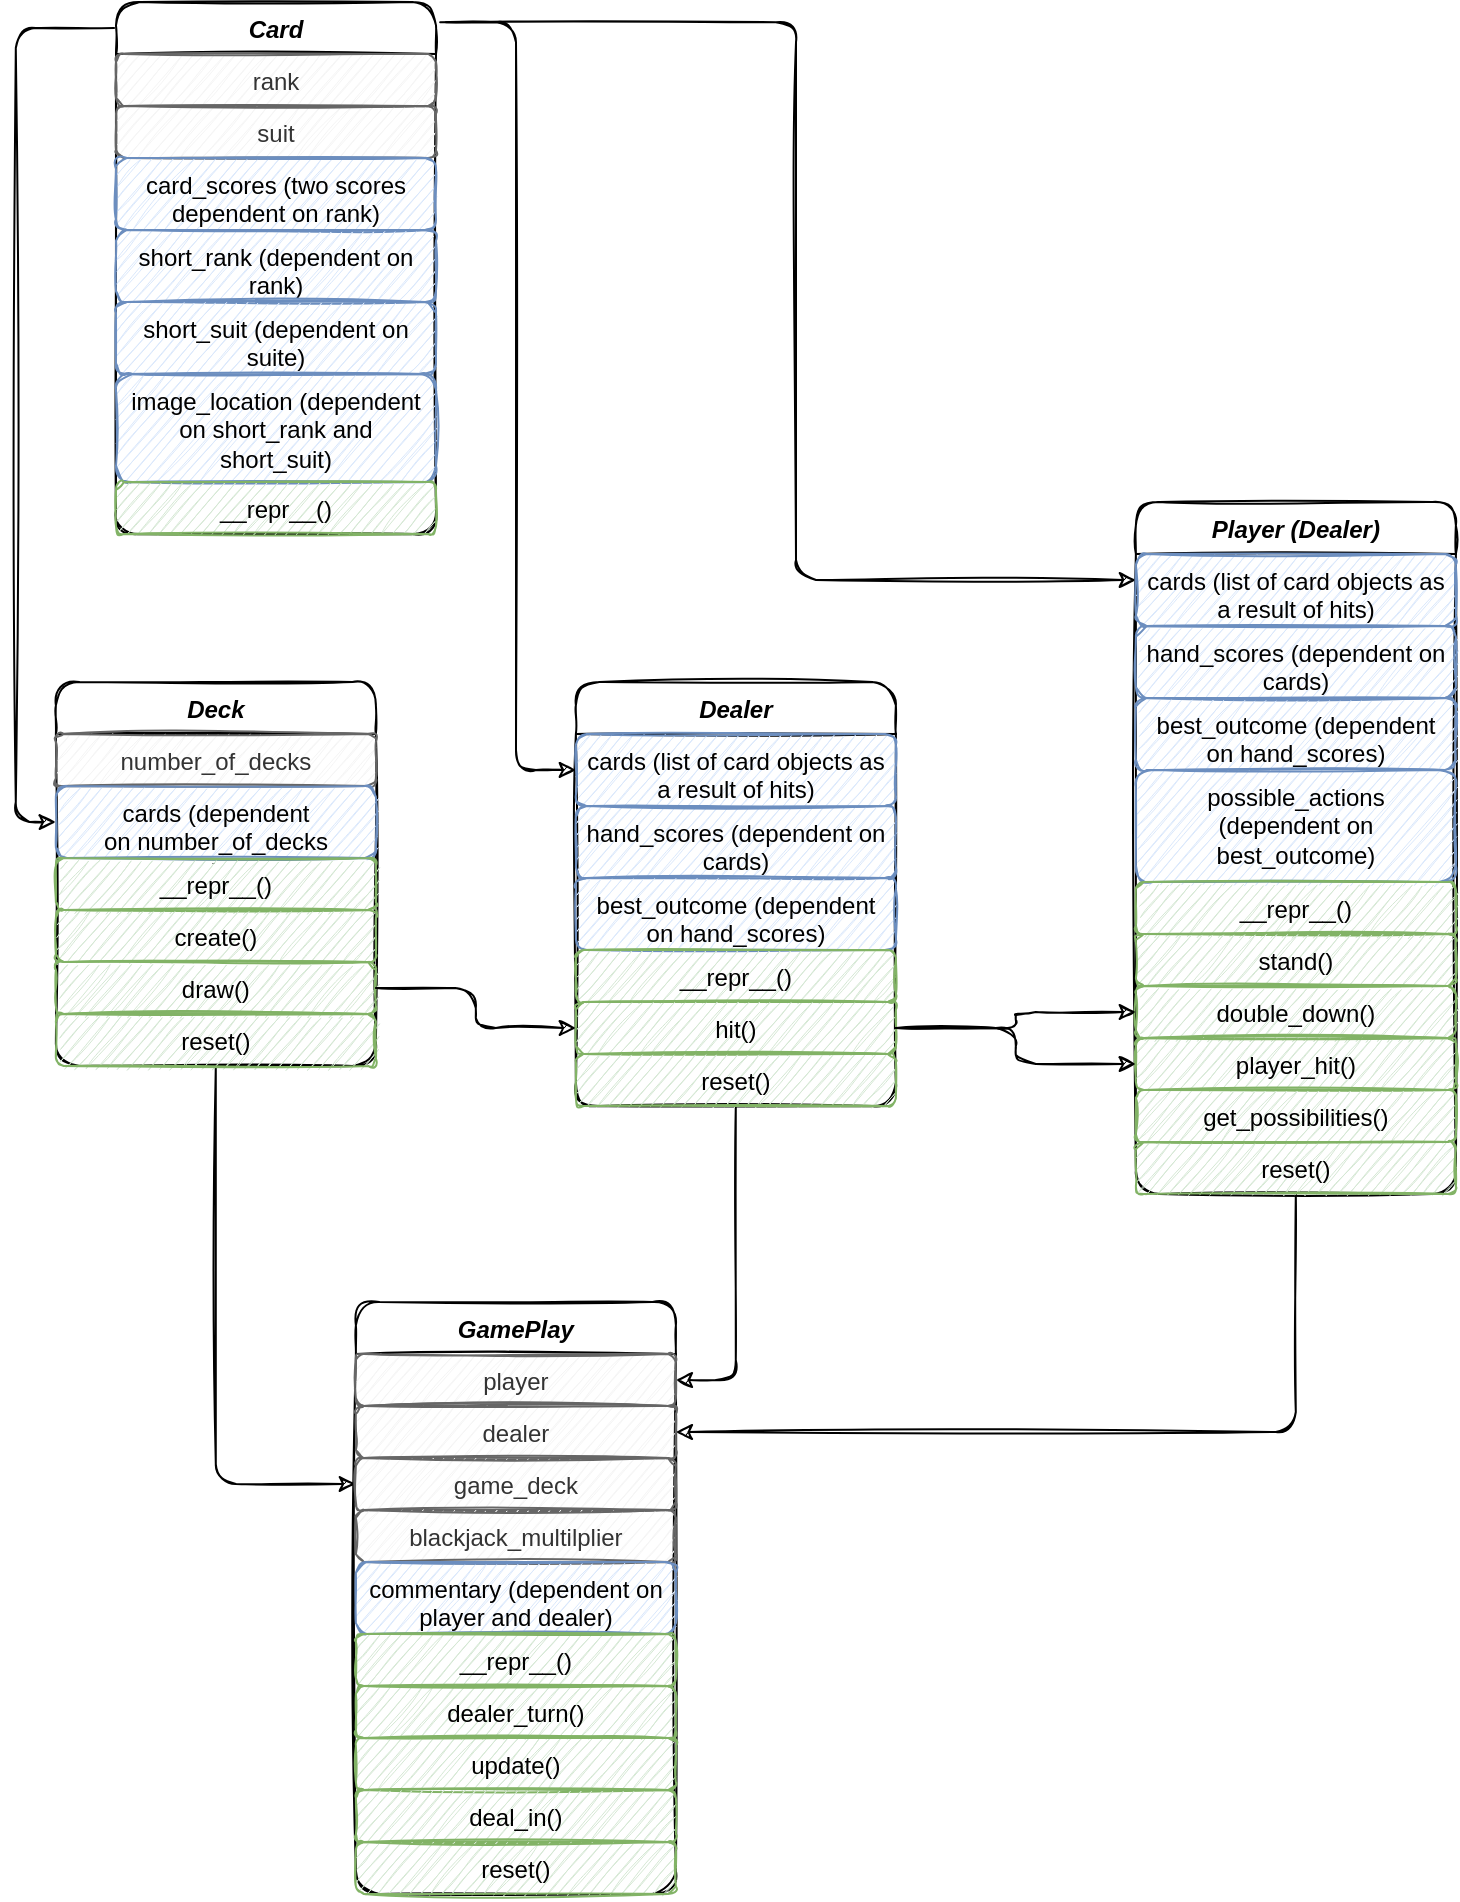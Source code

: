 <mxfile version="13.10.0" type="embed" pages="5">
    <diagram id="C5RBs43oDa-KdzZeNtuy" name="classes overview">
        <mxGraphModel dx="883" dy="1042" grid="1" gridSize="10" guides="1" tooltips="1" connect="1" arrows="1" fold="1" page="1" pageScale="1" pageWidth="827" pageHeight="1169" math="0" shadow="0">
            <root>
                <mxCell id="WIyWlLk6GJQsqaUBKTNV-0"/>
                <mxCell id="WIyWlLk6GJQsqaUBKTNV-1" parent="WIyWlLk6GJQsqaUBKTNV-0"/>
                <mxCell id="TCFUfM1pRMjhtpkt4ngc-65" style="edgeStyle=orthogonalEdgeStyle;orthogonalLoop=1;jettySize=auto;html=1;sketch=1;" parent="WIyWlLk6GJQsqaUBKTNV-1" source="zkfFHV4jXpPFQw0GAbJ--0" target="TCFUfM1pRMjhtpkt4ngc-58" edge="1">
                    <mxGeometry relative="1" as="geometry"/>
                </mxCell>
                <mxCell id="zkfFHV4jXpPFQw0GAbJ--0" value="Deck" style="swimlane;fontStyle=3;align=center;verticalAlign=top;childLayout=stackLayout;horizontal=1;startSize=26;horizontalStack=0;resizeParent=1;resizeLast=0;collapsible=1;marginBottom=0;shadow=0;strokeWidth=1;sketch=1;rounded=1;" parent="WIyWlLk6GJQsqaUBKTNV-1" vertex="1">
                    <mxGeometry x="79.94" y="470" width="160" height="192" as="geometry">
                        <mxRectangle x="230" y="140" width="160" height="26" as="alternateBounds"/>
                    </mxGeometry>
                </mxCell>
                <mxCell id="zkfFHV4jXpPFQw0GAbJ--2" value="number_of_decks" style="text;align=center;verticalAlign=top;spacingLeft=4;spacingRight=4;overflow=hidden;rotatable=0;points=[[0,0.5],[1,0.5]];portConstraint=eastwest;shadow=0;html=0;fillColor=#f5f5f5;strokeColor=#666666;fontColor=#333333;sketch=1;rounded=1;" parent="zkfFHV4jXpPFQw0GAbJ--0" vertex="1">
                    <mxGeometry y="26" width="160" height="26" as="geometry"/>
                </mxCell>
                <mxCell id="TCFUfM1pRMjhtpkt4ngc-3" value="cards (dependent on number_of_decks&#10;)" style="text;align=center;verticalAlign=top;spacingLeft=4;spacingRight=4;overflow=hidden;rotatable=0;points=[[0,0.5],[1,0.5]];portConstraint=eastwest;shadow=0;html=0;fillColor=#dae8fc;strokeColor=#6c8ebf;whiteSpace=wrap;sketch=1;rounded=1;" parent="zkfFHV4jXpPFQw0GAbJ--0" vertex="1">
                    <mxGeometry y="52" width="160" height="36" as="geometry"/>
                </mxCell>
                <mxCell id="TCFUfM1pRMjhtpkt4ngc-5" value="__repr__()" style="text;align=center;verticalAlign=top;spacingLeft=4;spacingRight=4;overflow=hidden;rotatable=0;points=[[0,0.5],[1,0.5]];portConstraint=eastwest;shadow=0;html=0;fillColor=#d5e8d4;strokeColor=#82b366;sketch=1;rounded=1;" parent="zkfFHV4jXpPFQw0GAbJ--0" vertex="1">
                    <mxGeometry y="88" width="160" height="26" as="geometry"/>
                </mxCell>
                <mxCell id="TCFUfM1pRMjhtpkt4ngc-12" value="create()" style="text;align=center;verticalAlign=top;spacingLeft=4;spacingRight=4;overflow=hidden;rotatable=0;points=[[0,0.5],[1,0.5]];portConstraint=eastwest;shadow=0;html=0;fillColor=#d5e8d4;strokeColor=#82b366;sketch=1;rounded=1;" parent="zkfFHV4jXpPFQw0GAbJ--0" vertex="1">
                    <mxGeometry y="114" width="160" height="26" as="geometry"/>
                </mxCell>
                <mxCell id="TCFUfM1pRMjhtpkt4ngc-13" value="draw()" style="text;align=center;verticalAlign=top;spacingLeft=4;spacingRight=4;overflow=hidden;rotatable=0;points=[[0,0.5],[1,0.5]];portConstraint=eastwest;shadow=0;html=0;fillColor=#d5e8d4;strokeColor=#82b366;sketch=1;rounded=1;" parent="zkfFHV4jXpPFQw0GAbJ--0" vertex="1">
                    <mxGeometry y="140" width="160" height="26" as="geometry"/>
                </mxCell>
                <mxCell id="TCFUfM1pRMjhtpkt4ngc-14" value="reset()" style="text;align=center;verticalAlign=top;spacingLeft=4;spacingRight=4;overflow=hidden;rotatable=0;points=[[0,0.5],[1,0.5]];portConstraint=eastwest;shadow=0;html=0;fillColor=#d5e8d4;strokeColor=#82b366;sketch=1;rounded=1;" parent="zkfFHV4jXpPFQw0GAbJ--0" vertex="1">
                    <mxGeometry y="166" width="160" height="26" as="geometry"/>
                </mxCell>
                <mxCell id="TCFUfM1pRMjhtpkt4ngc-16" style="edgeStyle=orthogonalEdgeStyle;orthogonalLoop=1;jettySize=auto;html=1;entryX=0;entryY=0.5;entryDx=0;entryDy=0;exitX=-0.006;exitY=0.049;exitDx=0;exitDy=0;exitPerimeter=0;sketch=1;" parent="WIyWlLk6GJQsqaUBKTNV-1" source="TCFUfM1pRMjhtpkt4ngc-6" target="TCFUfM1pRMjhtpkt4ngc-3" edge="1">
                    <mxGeometry relative="1" as="geometry"/>
                </mxCell>
                <mxCell id="TCFUfM1pRMjhtpkt4ngc-75" style="edgeStyle=orthogonalEdgeStyle;orthogonalLoop=1;jettySize=auto;html=1;entryX=0;entryY=0.5;entryDx=0;entryDy=0;exitX=1.031;exitY=0.038;exitDx=0;exitDy=0;exitPerimeter=0;sketch=1;" parent="WIyWlLk6GJQsqaUBKTNV-1" source="TCFUfM1pRMjhtpkt4ngc-6" target="TCFUfM1pRMjhtpkt4ngc-29" edge="1">
                    <mxGeometry relative="1" as="geometry">
                        <Array as="points">
                            <mxPoint x="310" y="140"/>
                            <mxPoint x="310" y="514"/>
                        </Array>
                    </mxGeometry>
                </mxCell>
                <mxCell id="TCFUfM1pRMjhtpkt4ngc-76" style="edgeStyle=orthogonalEdgeStyle;orthogonalLoop=1;jettySize=auto;html=1;entryX=0;entryY=0.5;entryDx=0;entryDy=0;exitX=1.013;exitY=0.038;exitDx=0;exitDy=0;exitPerimeter=0;sketch=1;" parent="WIyWlLk6GJQsqaUBKTNV-1" source="TCFUfM1pRMjhtpkt4ngc-6" edge="1">
                    <mxGeometry relative="1" as="geometry">
                        <mxPoint x="619.94" y="419" as="targetPoint"/>
                        <Array as="points">
                            <mxPoint x="450" y="140"/>
                            <mxPoint x="450" y="419"/>
                        </Array>
                    </mxGeometry>
                </mxCell>
                <mxCell id="TCFUfM1pRMjhtpkt4ngc-6" value="Card" style="swimlane;fontStyle=3;align=center;verticalAlign=top;childLayout=stackLayout;horizontal=1;startSize=26;horizontalStack=0;resizeParent=1;resizeLast=0;collapsible=1;marginBottom=0;shadow=0;strokeWidth=1;sketch=1;rounded=1;" parent="WIyWlLk6GJQsqaUBKTNV-1" vertex="1">
                    <mxGeometry x="110" y="130" width="160" height="266" as="geometry">
                        <mxRectangle x="230" y="140" width="160" height="26" as="alternateBounds"/>
                    </mxGeometry>
                </mxCell>
                <mxCell id="TCFUfM1pRMjhtpkt4ngc-7" value="rank" style="text;align=center;verticalAlign=top;spacingLeft=4;spacingRight=4;overflow=hidden;rotatable=0;points=[[0,0.5],[1,0.5]];portConstraint=eastwest;shadow=0;html=0;fillColor=#f5f5f5;strokeColor=#666666;fontColor=#333333;sketch=1;rounded=1;" parent="TCFUfM1pRMjhtpkt4ngc-6" vertex="1">
                    <mxGeometry y="26" width="160" height="26" as="geometry"/>
                </mxCell>
                <mxCell id="TCFUfM1pRMjhtpkt4ngc-8" value="suit" style="text;align=center;verticalAlign=top;spacingLeft=4;spacingRight=4;overflow=hidden;rotatable=0;points=[[0,0.5],[1,0.5]];portConstraint=eastwest;shadow=0;html=0;fillColor=#f5f5f5;strokeColor=#666666;fontColor=#333333;sketch=1;rounded=1;" parent="TCFUfM1pRMjhtpkt4ngc-6" vertex="1">
                    <mxGeometry y="52" width="160" height="26" as="geometry"/>
                </mxCell>
                <mxCell id="TCFUfM1pRMjhtpkt4ngc-10" value="card_scores (two scores dependent on rank)" style="text;align=center;verticalAlign=top;spacingLeft=4;spacingRight=4;overflow=hidden;rotatable=0;points=[[0,0.5],[1,0.5]];portConstraint=eastwest;shadow=0;html=0;fillColor=#dae8fc;strokeColor=#6c8ebf;whiteSpace=wrap;sketch=1;rounded=1;" parent="TCFUfM1pRMjhtpkt4ngc-6" vertex="1">
                    <mxGeometry y="78" width="160" height="36" as="geometry"/>
                </mxCell>
                <mxCell id="TCFUfM1pRMjhtpkt4ngc-72" value="short_rank (dependent on rank)" style="text;align=center;verticalAlign=top;spacingLeft=4;spacingRight=4;overflow=hidden;rotatable=0;points=[[0,0.5],[1,0.5]];portConstraint=eastwest;shadow=0;html=0;fillColor=#dae8fc;strokeColor=#6c8ebf;whiteSpace=wrap;sketch=1;rounded=1;" parent="TCFUfM1pRMjhtpkt4ngc-6" vertex="1">
                    <mxGeometry y="114" width="160" height="36" as="geometry"/>
                </mxCell>
                <mxCell id="TCFUfM1pRMjhtpkt4ngc-73" value="short_suit (dependent on suite)" style="text;align=center;verticalAlign=top;spacingLeft=4;spacingRight=4;overflow=hidden;rotatable=0;points=[[0,0.5],[1,0.5]];portConstraint=eastwest;shadow=0;html=0;fillColor=#dae8fc;strokeColor=#6c8ebf;whiteSpace=wrap;sketch=1;rounded=1;" parent="TCFUfM1pRMjhtpkt4ngc-6" vertex="1">
                    <mxGeometry y="150" width="160" height="36" as="geometry"/>
                </mxCell>
                <mxCell id="TCFUfM1pRMjhtpkt4ngc-71" value="image_location (dependent on short_rank and short_suit)" style="text;align=center;verticalAlign=top;spacingLeft=4;spacingRight=4;overflow=hidden;rotatable=0;points=[[0,0.5],[1,0.5]];portConstraint=eastwest;shadow=0;html=0;fillColor=#dae8fc;strokeColor=#6c8ebf;whiteSpace=wrap;sketch=1;rounded=1;" parent="TCFUfM1pRMjhtpkt4ngc-6" vertex="1">
                    <mxGeometry y="186" width="160" height="54" as="geometry"/>
                </mxCell>
                <mxCell id="TCFUfM1pRMjhtpkt4ngc-11" value="__repr__()" style="text;align=center;verticalAlign=top;spacingLeft=4;spacingRight=4;overflow=hidden;rotatable=0;points=[[0,0.5],[1,0.5]];portConstraint=eastwest;shadow=0;html=0;fillColor=#d5e8d4;strokeColor=#82b366;sketch=1;rounded=1;" parent="TCFUfM1pRMjhtpkt4ngc-6" vertex="1">
                    <mxGeometry y="240" width="160" height="26" as="geometry"/>
                </mxCell>
                <mxCell id="TCFUfM1pRMjhtpkt4ngc-63" style="edgeStyle=orthogonalEdgeStyle;orthogonalLoop=1;jettySize=auto;html=1;entryX=1;entryY=0.5;entryDx=0;entryDy=0;sketch=1;" parent="WIyWlLk6GJQsqaUBKTNV-1" source="TCFUfM1pRMjhtpkt4ngc-17" target="TCFUfM1pRMjhtpkt4ngc-57" edge="1">
                    <mxGeometry relative="1" as="geometry"/>
                </mxCell>
                <mxCell id="TCFUfM1pRMjhtpkt4ngc-17" value="Player (Dealer)" style="swimlane;fontStyle=3;align=center;verticalAlign=top;childLayout=stackLayout;horizontal=1;startSize=26;horizontalStack=0;resizeParent=1;resizeLast=0;collapsible=1;marginBottom=0;shadow=0;strokeWidth=1;sketch=1;rounded=1;" parent="WIyWlLk6GJQsqaUBKTNV-1" vertex="1">
                    <mxGeometry x="619.94" y="380" width="160" height="346" as="geometry">
                        <mxRectangle x="230" y="140" width="160" height="26" as="alternateBounds"/>
                    </mxGeometry>
                </mxCell>
                <mxCell id="TCFUfM1pRMjhtpkt4ngc-77" value="cards (list of card objects as a result of hits)" style="text;align=center;verticalAlign=top;spacingLeft=4;spacingRight=4;overflow=hidden;rotatable=0;points=[[0,0.5],[1,0.5]];portConstraint=eastwest;shadow=0;html=0;fillColor=#dae8fc;strokeColor=#6c8ebf;whiteSpace=wrap;sketch=1;rounded=1;" parent="TCFUfM1pRMjhtpkt4ngc-17" vertex="1">
                    <mxGeometry y="26" width="160" height="36" as="geometry"/>
                </mxCell>
                <mxCell id="TCFUfM1pRMjhtpkt4ngc-78" value="hand_scores (dependent on cards)" style="text;align=center;verticalAlign=top;spacingLeft=4;spacingRight=4;overflow=hidden;rotatable=0;points=[[0,0.5],[1,0.5]];portConstraint=eastwest;shadow=0;html=0;fillColor=#dae8fc;strokeColor=#6c8ebf;whiteSpace=wrap;sketch=1;rounded=1;" parent="TCFUfM1pRMjhtpkt4ngc-17" vertex="1">
                    <mxGeometry y="62" width="160" height="36" as="geometry"/>
                </mxCell>
                <mxCell id="TCFUfM1pRMjhtpkt4ngc-79" value="best_outcome (dependent on hand_scores)" style="text;align=center;verticalAlign=top;spacingLeft=4;spacingRight=4;overflow=hidden;rotatable=0;points=[[0,0.5],[1,0.5]];portConstraint=eastwest;shadow=0;html=0;fillColor=#dae8fc;strokeColor=#6c8ebf;whiteSpace=wrap;sketch=1;rounded=1;" parent="TCFUfM1pRMjhtpkt4ngc-17" vertex="1">
                    <mxGeometry y="98" width="160" height="36" as="geometry"/>
                </mxCell>
                <mxCell id="TCFUfM1pRMjhtpkt4ngc-32" value="possible_actions (dependent on best_outcome)" style="text;align=center;verticalAlign=top;spacingLeft=4;spacingRight=4;overflow=hidden;rotatable=0;points=[[0,0.5],[1,0.5]];portConstraint=eastwest;shadow=0;html=0;fillColor=#dae8fc;strokeColor=#6c8ebf;whiteSpace=wrap;sketch=1;rounded=1;" parent="TCFUfM1pRMjhtpkt4ngc-17" vertex="1">
                    <mxGeometry y="134" width="160" height="56" as="geometry"/>
                </mxCell>
                <mxCell id="TCFUfM1pRMjhtpkt4ngc-22" value="__repr__()" style="text;align=center;verticalAlign=top;spacingLeft=4;spacingRight=4;overflow=hidden;rotatable=0;points=[[0,0.5],[1,0.5]];portConstraint=eastwest;shadow=0;html=0;fillColor=#d5e8d4;strokeColor=#82b366;sketch=1;rounded=1;" parent="TCFUfM1pRMjhtpkt4ngc-17" vertex="1">
                    <mxGeometry y="190" width="160" height="26" as="geometry"/>
                </mxCell>
                <mxCell id="TCFUfM1pRMjhtpkt4ngc-25" value="stand()" style="text;align=center;verticalAlign=top;spacingLeft=4;spacingRight=4;overflow=hidden;rotatable=0;points=[[0,0.5],[1,0.5]];portConstraint=eastwest;shadow=0;html=0;fillColor=#d5e8d4;strokeColor=#82b366;sketch=1;rounded=1;" parent="TCFUfM1pRMjhtpkt4ngc-17" vertex="1">
                    <mxGeometry y="216" width="160" height="26" as="geometry"/>
                </mxCell>
                <mxCell id="TCFUfM1pRMjhtpkt4ngc-34" value="double_down()" style="text;align=center;verticalAlign=top;spacingLeft=4;spacingRight=4;overflow=hidden;rotatable=0;points=[[0,0.5],[1,0.5]];portConstraint=eastwest;shadow=0;html=0;fillColor=#d5e8d4;strokeColor=#82b366;sketch=1;rounded=1;" parent="TCFUfM1pRMjhtpkt4ngc-17" vertex="1">
                    <mxGeometry y="242" width="160" height="26" as="geometry"/>
                </mxCell>
                <mxCell id="TCFUfM1pRMjhtpkt4ngc-35" value="player_hit()" style="text;align=center;verticalAlign=top;spacingLeft=4;spacingRight=4;overflow=hidden;rotatable=0;points=[[0,0.5],[1,0.5]];portConstraint=eastwest;shadow=0;html=0;fillColor=#d5e8d4;strokeColor=#82b366;sketch=1;rounded=1;" parent="TCFUfM1pRMjhtpkt4ngc-17" vertex="1">
                    <mxGeometry y="268" width="160" height="26" as="geometry"/>
                </mxCell>
                <mxCell id="TCFUfM1pRMjhtpkt4ngc-36" value="get_possibilities()" style="text;align=center;verticalAlign=top;spacingLeft=4;spacingRight=4;overflow=hidden;rotatable=0;points=[[0,0.5],[1,0.5]];portConstraint=eastwest;shadow=0;html=0;fillColor=#d5e8d4;strokeColor=#82b366;sketch=1;rounded=1;" parent="TCFUfM1pRMjhtpkt4ngc-17" vertex="1">
                    <mxGeometry y="294" width="160" height="26" as="geometry"/>
                </mxCell>
                <mxCell id="TCFUfM1pRMjhtpkt4ngc-39" value="reset()" style="text;align=center;verticalAlign=top;spacingLeft=4;spacingRight=4;overflow=hidden;rotatable=0;points=[[0,0.5],[1,0.5]];portConstraint=eastwest;shadow=0;html=0;fillColor=#d5e8d4;strokeColor=#82b366;sketch=1;rounded=1;" parent="TCFUfM1pRMjhtpkt4ngc-17" vertex="1">
                    <mxGeometry y="320" width="160" height="26" as="geometry"/>
                </mxCell>
                <mxCell id="TCFUfM1pRMjhtpkt4ngc-64" style="edgeStyle=orthogonalEdgeStyle;orthogonalLoop=1;jettySize=auto;html=1;entryX=1;entryY=0.5;entryDx=0;entryDy=0;sketch=1;" parent="WIyWlLk6GJQsqaUBKTNV-1" source="TCFUfM1pRMjhtpkt4ngc-26" target="TCFUfM1pRMjhtpkt4ngc-44" edge="1">
                    <mxGeometry relative="1" as="geometry"/>
                </mxCell>
                <mxCell id="TCFUfM1pRMjhtpkt4ngc-26" value="Dealer" style="swimlane;fontStyle=3;align=center;verticalAlign=top;childLayout=stackLayout;horizontal=1;startSize=26;horizontalStack=0;resizeParent=1;resizeLast=0;collapsible=1;marginBottom=0;shadow=0;strokeWidth=1;sketch=1;rounded=1;" parent="WIyWlLk6GJQsqaUBKTNV-1" vertex="1">
                    <mxGeometry x="339.94" y="470" width="160" height="212" as="geometry">
                        <mxRectangle x="230" y="140" width="160" height="26" as="alternateBounds"/>
                    </mxGeometry>
                </mxCell>
                <mxCell id="TCFUfM1pRMjhtpkt4ngc-29" value="cards (list of card objects as a result of hits)" style="text;align=center;verticalAlign=top;spacingLeft=4;spacingRight=4;overflow=hidden;rotatable=0;points=[[0,0.5],[1,0.5]];portConstraint=eastwest;shadow=0;html=0;fillColor=#dae8fc;strokeColor=#6c8ebf;whiteSpace=wrap;sketch=1;rounded=1;" parent="TCFUfM1pRMjhtpkt4ngc-26" vertex="1">
                    <mxGeometry y="26" width="160" height="36" as="geometry"/>
                </mxCell>
                <mxCell id="TCFUfM1pRMjhtpkt4ngc-74" value="hand_scores (dependent on cards)" style="text;align=center;verticalAlign=top;spacingLeft=4;spacingRight=4;overflow=hidden;rotatable=0;points=[[0,0.5],[1,0.5]];portConstraint=eastwest;shadow=0;html=0;fillColor=#dae8fc;strokeColor=#6c8ebf;whiteSpace=wrap;sketch=1;rounded=1;" parent="TCFUfM1pRMjhtpkt4ngc-26" vertex="1">
                    <mxGeometry y="62" width="160" height="36" as="geometry"/>
                </mxCell>
                <mxCell id="TCFUfM1pRMjhtpkt4ngc-28" value="best_outcome (dependent on hand_scores)" style="text;align=center;verticalAlign=top;spacingLeft=4;spacingRight=4;overflow=hidden;rotatable=0;points=[[0,0.5],[1,0.5]];portConstraint=eastwest;shadow=0;html=0;fillColor=#dae8fc;strokeColor=#6c8ebf;whiteSpace=wrap;sketch=1;rounded=1;" parent="TCFUfM1pRMjhtpkt4ngc-26" vertex="1">
                    <mxGeometry y="98" width="160" height="36" as="geometry"/>
                </mxCell>
                <mxCell id="TCFUfM1pRMjhtpkt4ngc-30" value="__repr__()" style="text;align=center;verticalAlign=top;spacingLeft=4;spacingRight=4;overflow=hidden;rotatable=0;points=[[0,0.5],[1,0.5]];portConstraint=eastwest;shadow=0;html=0;fillColor=#d5e8d4;strokeColor=#82b366;sketch=1;rounded=1;" parent="TCFUfM1pRMjhtpkt4ngc-26" vertex="1">
                    <mxGeometry y="134" width="160" height="26" as="geometry"/>
                </mxCell>
                <mxCell id="TCFUfM1pRMjhtpkt4ngc-31" value="hit()" style="text;align=center;verticalAlign=top;spacingLeft=4;spacingRight=4;overflow=hidden;rotatable=0;points=[[0,0.5],[1,0.5]];portConstraint=eastwest;shadow=0;html=0;fillColor=#d5e8d4;strokeColor=#82b366;sketch=1;rounded=1;" parent="TCFUfM1pRMjhtpkt4ngc-26" vertex="1">
                    <mxGeometry y="160" width="160" height="26" as="geometry"/>
                </mxCell>
                <mxCell id="TCFUfM1pRMjhtpkt4ngc-37" value="reset()" style="text;align=center;verticalAlign=top;spacingLeft=4;spacingRight=4;overflow=hidden;rotatable=0;points=[[0,0.5],[1,0.5]];portConstraint=eastwest;shadow=0;html=0;fillColor=#d5e8d4;strokeColor=#82b366;sketch=1;rounded=1;" parent="TCFUfM1pRMjhtpkt4ngc-26" vertex="1">
                    <mxGeometry y="186" width="160" height="26" as="geometry"/>
                </mxCell>
                <mxCell id="TCFUfM1pRMjhtpkt4ngc-40" style="edgeStyle=orthogonalEdgeStyle;orthogonalLoop=1;jettySize=auto;html=1;entryX=0;entryY=0.5;entryDx=0;entryDy=0;sketch=1;" parent="WIyWlLk6GJQsqaUBKTNV-1" source="TCFUfM1pRMjhtpkt4ngc-31" target="TCFUfM1pRMjhtpkt4ngc-35" edge="1">
                    <mxGeometry relative="1" as="geometry"/>
                </mxCell>
                <mxCell id="TCFUfM1pRMjhtpkt4ngc-43" value="GamePlay" style="swimlane;fontStyle=3;align=center;verticalAlign=top;childLayout=stackLayout;horizontal=1;startSize=26;horizontalStack=0;resizeParent=1;resizeLast=0;collapsible=1;marginBottom=0;shadow=0;strokeWidth=1;sketch=1;rounded=1;" parent="WIyWlLk6GJQsqaUBKTNV-1" vertex="1">
                    <mxGeometry x="229.94" y="780" width="160" height="296" as="geometry">
                        <mxRectangle x="229.94" y="700" width="160" height="26" as="alternateBounds"/>
                    </mxGeometry>
                </mxCell>
                <mxCell id="TCFUfM1pRMjhtpkt4ngc-44" value="player" style="text;align=center;verticalAlign=top;spacingLeft=4;spacingRight=4;overflow=hidden;rotatable=0;points=[[0,0.5],[1,0.5]];portConstraint=eastwest;shadow=0;html=0;fillColor=#f5f5f5;strokeColor=#666666;fontColor=#333333;sketch=1;rounded=1;" parent="TCFUfM1pRMjhtpkt4ngc-43" vertex="1">
                    <mxGeometry y="26" width="160" height="26" as="geometry"/>
                </mxCell>
                <mxCell id="TCFUfM1pRMjhtpkt4ngc-57" value="dealer" style="text;align=center;verticalAlign=top;spacingLeft=4;spacingRight=4;overflow=hidden;rotatable=0;points=[[0,0.5],[1,0.5]];portConstraint=eastwest;shadow=0;html=0;fillColor=#f5f5f5;strokeColor=#666666;fontColor=#333333;sketch=1;rounded=1;" parent="TCFUfM1pRMjhtpkt4ngc-43" vertex="1">
                    <mxGeometry y="52" width="160" height="26" as="geometry"/>
                </mxCell>
                <mxCell id="TCFUfM1pRMjhtpkt4ngc-58" value="game_deck" style="text;align=center;verticalAlign=top;spacingLeft=4;spacingRight=4;overflow=hidden;rotatable=0;points=[[0,0.5],[1,0.5]];portConstraint=eastwest;shadow=0;html=0;fillColor=#f5f5f5;strokeColor=#666666;fontColor=#333333;sketch=1;rounded=1;" parent="TCFUfM1pRMjhtpkt4ngc-43" vertex="1">
                    <mxGeometry y="78" width="160" height="26" as="geometry"/>
                </mxCell>
                <mxCell id="TCFUfM1pRMjhtpkt4ngc-59" value="blackjack_multilplier" style="text;align=center;verticalAlign=top;spacingLeft=4;spacingRight=4;overflow=hidden;rotatable=0;points=[[0,0.5],[1,0.5]];portConstraint=eastwest;shadow=0;html=0;fillColor=#f5f5f5;strokeColor=#666666;fontColor=#333333;sketch=1;rounded=1;" parent="TCFUfM1pRMjhtpkt4ngc-43" vertex="1">
                    <mxGeometry y="104" width="160" height="26" as="geometry"/>
                </mxCell>
                <mxCell id="TCFUfM1pRMjhtpkt4ngc-45" value="commentary (dependent on player and dealer)" style="text;align=center;verticalAlign=top;spacingLeft=4;spacingRight=4;overflow=hidden;rotatable=0;points=[[0,0.5],[1,0.5]];portConstraint=eastwest;shadow=0;html=0;fillColor=#dae8fc;strokeColor=#6c8ebf;whiteSpace=wrap;sketch=1;rounded=1;" parent="TCFUfM1pRMjhtpkt4ngc-43" vertex="1">
                    <mxGeometry y="130" width="160" height="36" as="geometry"/>
                </mxCell>
                <mxCell id="TCFUfM1pRMjhtpkt4ngc-47" value="__repr__()" style="text;align=center;verticalAlign=top;spacingLeft=4;spacingRight=4;overflow=hidden;rotatable=0;points=[[0,0.5],[1,0.5]];portConstraint=eastwest;shadow=0;html=0;fillColor=#d5e8d4;strokeColor=#82b366;sketch=1;rounded=1;" parent="TCFUfM1pRMjhtpkt4ngc-43" vertex="1">
                    <mxGeometry y="166" width="160" height="26" as="geometry"/>
                </mxCell>
                <mxCell id="TCFUfM1pRMjhtpkt4ngc-48" value="dealer_turn()" style="text;align=center;verticalAlign=top;spacingLeft=4;spacingRight=4;overflow=hidden;rotatable=0;points=[[0,0.5],[1,0.5]];portConstraint=eastwest;shadow=0;html=0;fillColor=#d5e8d4;strokeColor=#82b366;sketch=1;rounded=1;" parent="TCFUfM1pRMjhtpkt4ngc-43" vertex="1">
                    <mxGeometry y="192" width="160" height="26" as="geometry"/>
                </mxCell>
                <mxCell id="TCFUfM1pRMjhtpkt4ngc-49" value="update()" style="text;align=center;verticalAlign=top;spacingLeft=4;spacingRight=4;overflow=hidden;rotatable=0;points=[[0,0.5],[1,0.5]];portConstraint=eastwest;shadow=0;html=0;fillColor=#d5e8d4;strokeColor=#82b366;sketch=1;rounded=1;" parent="TCFUfM1pRMjhtpkt4ngc-43" vertex="1">
                    <mxGeometry y="218" width="160" height="26" as="geometry"/>
                </mxCell>
                <mxCell id="TCFUfM1pRMjhtpkt4ngc-67" value="deal_in()" style="text;align=center;verticalAlign=top;spacingLeft=4;spacingRight=4;overflow=hidden;rotatable=0;points=[[0,0.5],[1,0.5]];portConstraint=eastwest;shadow=0;html=0;fillColor=#d5e8d4;strokeColor=#82b366;sketch=1;rounded=1;" parent="TCFUfM1pRMjhtpkt4ngc-43" vertex="1">
                    <mxGeometry y="244" width="160" height="26" as="geometry"/>
                </mxCell>
                <mxCell id="TCFUfM1pRMjhtpkt4ngc-68" value="reset()" style="text;align=center;verticalAlign=top;spacingLeft=4;spacingRight=4;overflow=hidden;rotatable=0;points=[[0,0.5],[1,0.5]];portConstraint=eastwest;shadow=0;html=0;fillColor=#d5e8d4;strokeColor=#82b366;sketch=1;rounded=1;" parent="TCFUfM1pRMjhtpkt4ngc-43" vertex="1">
                    <mxGeometry y="270" width="160" height="26" as="geometry"/>
                </mxCell>
                <mxCell id="TCFUfM1pRMjhtpkt4ngc-56" style="edgeStyle=orthogonalEdgeStyle;orthogonalLoop=1;jettySize=auto;html=1;entryX=0;entryY=0.5;entryDx=0;entryDy=0;sketch=1;" parent="WIyWlLk6GJQsqaUBKTNV-1" source="TCFUfM1pRMjhtpkt4ngc-13" target="TCFUfM1pRMjhtpkt4ngc-31" edge="1">
                    <mxGeometry relative="1" as="geometry"/>
                </mxCell>
                <mxCell id="TCFUfM1pRMjhtpkt4ngc-80" style="edgeStyle=orthogonalEdgeStyle;orthogonalLoop=1;jettySize=auto;html=1;entryX=0;entryY=0.5;entryDx=0;entryDy=0;sketch=1;" parent="WIyWlLk6GJQsqaUBKTNV-1" source="TCFUfM1pRMjhtpkt4ngc-31" target="TCFUfM1pRMjhtpkt4ngc-34" edge="1">
                    <mxGeometry relative="1" as="geometry"/>
                </mxCell>
            </root>
        </mxGraphModel>
    </diagram>
    <diagram id="E500VBR9n88qG7y731ry" name="best_outcome logic">
        <mxGraphModel dx="883" dy="1042" grid="1" gridSize="10" guides="1" tooltips="1" connect="1" arrows="1" fold="1" page="1" pageScale="1" pageWidth="1169" pageHeight="827" math="0" shadow="0">
            <root>
                <mxCell id="bBzHWjKZtvylUXV293qQ-0"/>
                <mxCell id="bBzHWjKZtvylUXV293qQ-1" parent="bBzHWjKZtvylUXV293qQ-0"/>
                <mxCell id="p5KH3S_-dBuxggWiedzP-3" style="edgeStyle=orthogonalEdgeStyle;orthogonalLoop=1;jettySize=auto;html=1;entryX=0;entryY=0.5;entryDx=0;entryDy=0;sketch=1;" parent="bBzHWjKZtvylUXV293qQ-1" source="p5KH3S_-dBuxggWiedzP-7" edge="1">
                    <mxGeometry relative="1" as="geometry">
                        <mxPoint x="510" y="120" as="targetPoint"/>
                    </mxGeometry>
                </mxCell>
                <mxCell id="p5KH3S_-dBuxggWiedzP-4" style="edgeStyle=orthogonalEdgeStyle;orthogonalLoop=1;jettySize=auto;html=1;sketch=1;" parent="bBzHWjKZtvylUXV293qQ-1" target="p5KH3S_-dBuxggWiedzP-5" edge="1">
                    <mxGeometry relative="1" as="geometry">
                        <mxPoint x="280" y="250" as="targetPoint"/>
                        <mxPoint x="280" y="280" as="sourcePoint"/>
                        <Array as="points">
                            <mxPoint x="280" y="240"/>
                            <mxPoint x="280" y="240"/>
                        </Array>
                    </mxGeometry>
                </mxCell>
                <mxCell id="p5KH3S_-dBuxggWiedzP-0" value="len(cards) == 1" style="whiteSpace=wrap;html=1;aspect=fixed;fillColor=#f5f5f5;strokeColor=#666666;fontColor=#333333;sketch=1;rounded=1;" parent="bBzHWjKZtvylUXV293qQ-1" vertex="1">
                    <mxGeometry x="240" y="80" width="80" height="80" as="geometry"/>
                </mxCell>
                <mxCell id="p5KH3S_-dBuxggWiedzP-12" style="edgeStyle=orthogonalEdgeStyle;orthogonalLoop=1;jettySize=auto;html=1;entryX=0;entryY=0.5;entryDx=0;entryDy=0;entryPerimeter=0;sketch=1;" parent="bBzHWjKZtvylUXV293qQ-1" source="p5KH3S_-dBuxggWiedzP-5" target="p5KH3S_-dBuxggWiedzP-22" edge="1">
                    <mxGeometry relative="1" as="geometry">
                        <mxPoint x="390" y="390" as="targetPoint"/>
                    </mxGeometry>
                </mxCell>
                <mxCell id="p5KH3S_-dBuxggWiedzP-5" value="len(cards) == 2 and 21 in card_scores" style="whiteSpace=wrap;html=1;fillColor=#f5f5f5;strokeColor=#666666;fontColor=#333333;sketch=1;rounded=1;" parent="bBzHWjKZtvylUXV293qQ-1" vertex="1">
                    <mxGeometry x="240" y="280" width="80" height="80" as="geometry"/>
                </mxCell>
                <mxCell id="p5KH3S_-dBuxggWiedzP-7" value="Yes" style="strokeWidth=2;html=1;shape=mxgraph.flowchart.decision;whiteSpace=wrap;fillColor=#d5e8d4;strokeColor=#82b366;sketch=1;rounded=1;" parent="bBzHWjKZtvylUXV293qQ-1" vertex="1">
                    <mxGeometry x="400" y="100" width="40" height="40" as="geometry"/>
                </mxCell>
                <mxCell id="p5KH3S_-dBuxggWiedzP-8" style="edgeStyle=orthogonalEdgeStyle;orthogonalLoop=1;jettySize=auto;html=1;entryX=0;entryY=0.5;entryDx=0;entryDy=0;entryPerimeter=0;sketch=1;" parent="bBzHWjKZtvylUXV293qQ-1" source="p5KH3S_-dBuxggWiedzP-0" target="p5KH3S_-dBuxggWiedzP-7" edge="1">
                    <mxGeometry relative="1" as="geometry">
                        <mxPoint x="330" y="150" as="sourcePoint"/>
                        <mxPoint x="570" y="150" as="targetPoint"/>
                    </mxGeometry>
                </mxCell>
                <mxCell id="p5KH3S_-dBuxggWiedzP-10" style="edgeStyle=orthogonalEdgeStyle;orthogonalLoop=1;jettySize=auto;html=1;entryX=0.5;entryY=0;entryDx=0;entryDy=0;entryPerimeter=0;sketch=1;" parent="bBzHWjKZtvylUXV293qQ-1" source="p5KH3S_-dBuxggWiedzP-0" target="p5KH3S_-dBuxggWiedzP-19" edge="1">
                    <mxGeometry relative="1" as="geometry">
                        <mxPoint x="280" y="220" as="targetPoint"/>
                        <mxPoint x="280" y="200" as="sourcePoint"/>
                    </mxGeometry>
                </mxCell>
                <mxCell id="p5KH3S_-dBuxggWiedzP-19" value="No" style="strokeWidth=2;html=1;shape=mxgraph.flowchart.decision;whiteSpace=wrap;fillColor=#f8cecc;strokeColor=#b85450;sketch=1;rounded=1;" parent="bBzHWjKZtvylUXV293qQ-1" vertex="1">
                    <mxGeometry x="260" y="200" width="40" height="40" as="geometry"/>
                </mxCell>
                <mxCell id="p5KH3S_-dBuxggWiedzP-22" value="Yes" style="strokeWidth=2;html=1;shape=mxgraph.flowchart.decision;whiteSpace=wrap;fillColor=#d5e8d4;strokeColor=#82b366;sketch=1;rounded=1;" parent="bBzHWjKZtvylUXV293qQ-1" vertex="1">
                    <mxGeometry x="400" y="300" width="40" height="40" as="geometry"/>
                </mxCell>
                <mxCell id="p5KH3S_-dBuxggWiedzP-23" value="Awaiting Deal" style="shape=parallelogram;perimeter=parallelogramPerimeter;whiteSpace=wrap;html=1;dashed=0;fillColor=#fff2cc;strokeColor=#d6b656;sketch=1;rounded=1;" parent="bBzHWjKZtvylUXV293qQ-1" vertex="1">
                    <mxGeometry x="500" y="80" width="100" height="80" as="geometry"/>
                </mxCell>
                <mxCell id="p5KH3S_-dBuxggWiedzP-24" value="Blackjack" style="shape=parallelogram;perimeter=parallelogramPerimeter;whiteSpace=wrap;html=1;dashed=0;fillColor=#fff2cc;strokeColor=#d6b656;sketch=1;rounded=1;" parent="bBzHWjKZtvylUXV293qQ-1" vertex="1">
                    <mxGeometry x="500" y="280" width="100" height="80" as="geometry"/>
                </mxCell>
                <mxCell id="p5KH3S_-dBuxggWiedzP-25" style="edgeStyle=orthogonalEdgeStyle;orthogonalLoop=1;jettySize=auto;html=1;entryX=0;entryY=0.5;entryDx=0;entryDy=0;exitX=1;exitY=0.5;exitDx=0;exitDy=0;exitPerimeter=0;sketch=1;" parent="bBzHWjKZtvylUXV293qQ-1" source="p5KH3S_-dBuxggWiedzP-22" target="p5KH3S_-dBuxggWiedzP-24" edge="1">
                    <mxGeometry relative="1" as="geometry">
                        <mxPoint x="450" y="130" as="sourcePoint"/>
                        <mxPoint x="520" y="130" as="targetPoint"/>
                    </mxGeometry>
                </mxCell>
                <mxCell id="p5KH3S_-dBuxggWiedzP-26" style="edgeStyle=orthogonalEdgeStyle;orthogonalLoop=1;jettySize=auto;html=1;sketch=1;" parent="bBzHWjKZtvylUXV293qQ-1" edge="1">
                    <mxGeometry relative="1" as="geometry">
                        <mxPoint x="279.5" y="480" as="targetPoint"/>
                        <mxPoint x="279.5" y="480" as="sourcePoint"/>
                        <Array as="points">
                            <mxPoint x="279.5" y="440"/>
                            <mxPoint x="279.5" y="440"/>
                        </Array>
                    </mxGeometry>
                </mxCell>
                <mxCell id="p5KH3S_-dBuxggWiedzP-27" style="edgeStyle=orthogonalEdgeStyle;orthogonalLoop=1;jettySize=auto;html=1;entryX=0.5;entryY=0;entryDx=0;entryDy=0;entryPerimeter=0;exitX=0.5;exitY=1;exitDx=0;exitDy=0;sketch=1;" parent="bBzHWjKZtvylUXV293qQ-1" source="p5KH3S_-dBuxggWiedzP-5" target="p5KH3S_-dBuxggWiedzP-28" edge="1">
                    <mxGeometry relative="1" as="geometry">
                        <mxPoint x="280" y="430" as="targetPoint"/>
                        <mxPoint x="280" y="370" as="sourcePoint"/>
                    </mxGeometry>
                </mxCell>
                <mxCell id="p5KH3S_-dBuxggWiedzP-28" value="No" style="strokeWidth=2;html=1;shape=mxgraph.flowchart.decision;whiteSpace=wrap;fillColor=#f8cecc;strokeColor=#b85450;sketch=1;rounded=1;" parent="bBzHWjKZtvylUXV293qQ-1" vertex="1">
                    <mxGeometry x="260" y="400" width="40" height="40" as="geometry"/>
                </mxCell>
                <mxCell id="p5KH3S_-dBuxggWiedzP-31" value="both scores greater than 21" style="whiteSpace=wrap;html=1;fillColor=#f5f5f5;strokeColor=#666666;fontColor=#333333;sketch=1;rounded=1;" parent="bBzHWjKZtvylUXV293qQ-1" vertex="1">
                    <mxGeometry x="240" y="480" width="80" height="80" as="geometry"/>
                </mxCell>
                <mxCell id="p5KH3S_-dBuxggWiedzP-34" style="edgeStyle=orthogonalEdgeStyle;orthogonalLoop=1;jettySize=auto;html=1;entryX=0;entryY=0.5;entryDx=0;entryDy=0;entryPerimeter=0;sketch=1;" parent="bBzHWjKZtvylUXV293qQ-1" target="p5KH3S_-dBuxggWiedzP-35" edge="1">
                    <mxGeometry relative="1" as="geometry">
                        <mxPoint x="320" y="520" as="sourcePoint"/>
                        <mxPoint x="390" y="590" as="targetPoint"/>
                    </mxGeometry>
                </mxCell>
                <mxCell id="p5KH3S_-dBuxggWiedzP-35" value="Yes" style="strokeWidth=2;html=1;shape=mxgraph.flowchart.decision;whiteSpace=wrap;fillColor=#d5e8d4;strokeColor=#82b366;sketch=1;rounded=1;" parent="bBzHWjKZtvylUXV293qQ-1" vertex="1">
                    <mxGeometry x="400" y="500" width="40" height="40" as="geometry"/>
                </mxCell>
                <mxCell id="p5KH3S_-dBuxggWiedzP-36" value="Bust" style="shape=parallelogram;perimeter=parallelogramPerimeter;whiteSpace=wrap;html=1;dashed=0;fillColor=#fff2cc;strokeColor=#d6b656;sketch=1;rounded=1;" parent="bBzHWjKZtvylUXV293qQ-1" vertex="1">
                    <mxGeometry x="500" y="480" width="100" height="80" as="geometry"/>
                </mxCell>
                <mxCell id="p5KH3S_-dBuxggWiedzP-37" style="edgeStyle=orthogonalEdgeStyle;orthogonalLoop=1;jettySize=auto;html=1;entryX=0;entryY=0.5;entryDx=0;entryDy=0;exitX=1;exitY=0.5;exitDx=0;exitDy=0;exitPerimeter=0;sketch=1;" parent="bBzHWjKZtvylUXV293qQ-1" source="p5KH3S_-dBuxggWiedzP-35" target="p5KH3S_-dBuxggWiedzP-36" edge="1">
                    <mxGeometry relative="1" as="geometry">
                        <mxPoint x="450" y="330" as="sourcePoint"/>
                        <mxPoint x="520" y="330" as="targetPoint"/>
                    </mxGeometry>
                </mxCell>
                <mxCell id="p5KH3S_-dBuxggWiedzP-38" style="edgeStyle=orthogonalEdgeStyle;orthogonalLoop=1;jettySize=auto;html=1;sketch=1;" parent="bBzHWjKZtvylUXV293qQ-1" edge="1">
                    <mxGeometry relative="1" as="geometry">
                        <mxPoint x="279.5" y="680" as="targetPoint"/>
                        <mxPoint x="279.5" y="680" as="sourcePoint"/>
                        <Array as="points">
                            <mxPoint x="279.5" y="640"/>
                            <mxPoint x="279.5" y="640"/>
                        </Array>
                    </mxGeometry>
                </mxCell>
                <mxCell id="p5KH3S_-dBuxggWiedzP-39" style="edgeStyle=orthogonalEdgeStyle;orthogonalLoop=1;jettySize=auto;html=1;entryX=0.5;entryY=0;entryDx=0;entryDy=0;entryPerimeter=0;exitX=0.5;exitY=1;exitDx=0;exitDy=0;sketch=1;" parent="bBzHWjKZtvylUXV293qQ-1" target="p5KH3S_-dBuxggWiedzP-40" edge="1">
                    <mxGeometry relative="1" as="geometry">
                        <mxPoint x="280" y="630" as="targetPoint"/>
                        <mxPoint x="280" y="560" as="sourcePoint"/>
                    </mxGeometry>
                </mxCell>
                <mxCell id="p5KH3S_-dBuxggWiedzP-40" value="No" style="strokeWidth=2;html=1;shape=mxgraph.flowchart.decision;whiteSpace=wrap;fillColor=#f8cecc;strokeColor=#b85450;sketch=1;rounded=1;" parent="bBzHWjKZtvylUXV293qQ-1" vertex="1">
                    <mxGeometry x="260" y="600" width="40" height="40" as="geometry"/>
                </mxCell>
                <mxCell id="p5KH3S_-dBuxggWiedzP-41" value="Proceed wth highest score under 21" style="whiteSpace=wrap;html=1;fillColor=#f5f5f5;strokeColor=#666666;fontColor=#333333;sketch=1;rounded=1;" parent="bBzHWjKZtvylUXV293qQ-1" vertex="1">
                    <mxGeometry x="240" y="680" width="80" height="80" as="geometry"/>
                </mxCell>
            </root>
        </mxGraphModel>
    </diagram>
    <diagram id="C7dD5ukbkiGErBpHtL20" name="get_possibilities() logic">
        <mxGraphModel dx="883" dy="1042" grid="1" gridSize="10" guides="1" tooltips="1" connect="1" arrows="1" fold="1" page="1" pageScale="1" pageWidth="1169" pageHeight="827" math="0" shadow="0">
            <root>
                <mxCell id="GAj6bbFw5JGHx9bwjcKo-0"/>
                <mxCell id="GAj6bbFw5JGHx9bwjcKo-1" parent="GAj6bbFw5JGHx9bwjcKo-0"/>
                <mxCell id="VHl2mHuANNDx5xaZTpMU-0" style="edgeStyle=orthogonalEdgeStyle;orthogonalLoop=1;jettySize=auto;html=1;entryX=0;entryY=0.5;entryDx=0;entryDy=0;sketch=1;" parent="GAj6bbFw5JGHx9bwjcKo-1" source="VHl2mHuANNDx5xaZTpMU-5" edge="1">
                    <mxGeometry relative="1" as="geometry">
                        <mxPoint x="580" y="290" as="targetPoint"/>
                    </mxGeometry>
                </mxCell>
                <mxCell id="VHl2mHuANNDx5xaZTpMU-1" style="edgeStyle=orthogonalEdgeStyle;orthogonalLoop=1;jettySize=auto;html=1;sketch=1;" parent="GAj6bbFw5JGHx9bwjcKo-1" target="VHl2mHuANNDx5xaZTpMU-4" edge="1">
                    <mxGeometry relative="1" as="geometry">
                        <mxPoint x="350" y="420" as="targetPoint"/>
                        <mxPoint x="350" y="450" as="sourcePoint"/>
                        <Array as="points">
                            <mxPoint x="350" y="410"/>
                            <mxPoint x="350" y="410"/>
                        </Array>
                    </mxGeometry>
                </mxCell>
                <mxCell id="VHl2mHuANNDx5xaZTpMU-2" value="Player has Blackjack, 21 or has busted" style="whiteSpace=wrap;html=1;aspect=fixed;fillColor=#f5f5f5;strokeColor=#666666;fontColor=#333333;sketch=1;rounded=1;" parent="GAj6bbFw5JGHx9bwjcKo-1" vertex="1">
                    <mxGeometry x="310" y="250" width="80" height="80" as="geometry"/>
                </mxCell>
                <mxCell id="VHl2mHuANNDx5xaZTpMU-3" style="edgeStyle=orthogonalEdgeStyle;orthogonalLoop=1;jettySize=auto;html=1;entryX=0;entryY=0.5;entryDx=0;entryDy=0;entryPerimeter=0;sketch=1;" parent="GAj6bbFw5JGHx9bwjcKo-1" source="VHl2mHuANNDx5xaZTpMU-4" target="VHl2mHuANNDx5xaZTpMU-9" edge="1">
                    <mxGeometry relative="1" as="geometry">
                        <mxPoint x="460" y="560" as="targetPoint"/>
                    </mxGeometry>
                </mxCell>
                <mxCell id="VHl2mHuANNDx5xaZTpMU-4" value="Player has two cards" style="whiteSpace=wrap;html=1;fillColor=#f5f5f5;strokeColor=#666666;fontColor=#333333;sketch=1;rounded=1;" parent="GAj6bbFw5JGHx9bwjcKo-1" vertex="1">
                    <mxGeometry x="310" y="450" width="80" height="80" as="geometry"/>
                </mxCell>
                <mxCell id="VHl2mHuANNDx5xaZTpMU-5" value="Yes" style="strokeWidth=2;html=1;shape=mxgraph.flowchart.decision;whiteSpace=wrap;fillColor=#d5e8d4;strokeColor=#82b366;sketch=1;rounded=1;" parent="GAj6bbFw5JGHx9bwjcKo-1" vertex="1">
                    <mxGeometry x="470" y="270" width="40" height="40" as="geometry"/>
                </mxCell>
                <mxCell id="VHl2mHuANNDx5xaZTpMU-6" style="edgeStyle=orthogonalEdgeStyle;orthogonalLoop=1;jettySize=auto;html=1;entryX=0;entryY=0.5;entryDx=0;entryDy=0;entryPerimeter=0;sketch=1;" parent="GAj6bbFw5JGHx9bwjcKo-1" source="VHl2mHuANNDx5xaZTpMU-2" target="VHl2mHuANNDx5xaZTpMU-5" edge="1">
                    <mxGeometry relative="1" as="geometry">
                        <mxPoint x="400" y="320" as="sourcePoint"/>
                        <mxPoint x="640" y="320" as="targetPoint"/>
                    </mxGeometry>
                </mxCell>
                <mxCell id="VHl2mHuANNDx5xaZTpMU-7" style="edgeStyle=orthogonalEdgeStyle;orthogonalLoop=1;jettySize=auto;html=1;entryX=0.5;entryY=0;entryDx=0;entryDy=0;entryPerimeter=0;sketch=1;" parent="GAj6bbFw5JGHx9bwjcKo-1" source="VHl2mHuANNDx5xaZTpMU-2" target="VHl2mHuANNDx5xaZTpMU-8" edge="1">
                    <mxGeometry relative="1" as="geometry">
                        <mxPoint x="350" y="390" as="targetPoint"/>
                        <mxPoint x="350" y="370" as="sourcePoint"/>
                    </mxGeometry>
                </mxCell>
                <mxCell id="VHl2mHuANNDx5xaZTpMU-8" value="No" style="strokeWidth=2;html=1;shape=mxgraph.flowchart.decision;whiteSpace=wrap;fillColor=#f8cecc;strokeColor=#b85450;sketch=1;rounded=1;" parent="GAj6bbFw5JGHx9bwjcKo-1" vertex="1">
                    <mxGeometry x="330" y="370" width="40" height="40" as="geometry"/>
                </mxCell>
                <mxCell id="VHl2mHuANNDx5xaZTpMU-9" value="Yes" style="strokeWidth=2;html=1;shape=mxgraph.flowchart.decision;whiteSpace=wrap;fillColor=#d5e8d4;strokeColor=#82b366;sketch=1;rounded=1;" parent="GAj6bbFw5JGHx9bwjcKo-1" vertex="1">
                    <mxGeometry x="470" y="470" width="40" height="40" as="geometry"/>
                </mxCell>
                <mxCell id="VHl2mHuANNDx5xaZTpMU-10" value="No options" style="shape=parallelogram;perimeter=parallelogramPerimeter;whiteSpace=wrap;html=1;dashed=0;fillColor=#fff2cc;strokeColor=#d6b656;sketch=1;rounded=1;" parent="GAj6bbFw5JGHx9bwjcKo-1" vertex="1">
                    <mxGeometry x="570" y="250" width="100" height="80" as="geometry"/>
                </mxCell>
                <mxCell id="VHl2mHuANNDx5xaZTpMU-11" value="Double_down(), stand(),&amp;nbsp;&lt;br&gt;hit()" style="shape=parallelogram;perimeter=parallelogramPerimeter;whiteSpace=wrap;html=1;dashed=0;fillColor=#fff2cc;strokeColor=#d6b656;sketch=1;rounded=1;" parent="GAj6bbFw5JGHx9bwjcKo-1" vertex="1">
                    <mxGeometry x="550" y="450" width="130" height="80" as="geometry"/>
                </mxCell>
                <mxCell id="VHl2mHuANNDx5xaZTpMU-12" style="edgeStyle=orthogonalEdgeStyle;orthogonalLoop=1;jettySize=auto;html=1;entryX=0;entryY=0.5;entryDx=0;entryDy=0;exitX=1;exitY=0.5;exitDx=0;exitDy=0;exitPerimeter=0;sketch=1;" parent="GAj6bbFw5JGHx9bwjcKo-1" source="VHl2mHuANNDx5xaZTpMU-9" target="VHl2mHuANNDx5xaZTpMU-11" edge="1">
                    <mxGeometry relative="1" as="geometry">
                        <mxPoint x="520" y="300" as="sourcePoint"/>
                        <mxPoint x="590" y="300" as="targetPoint"/>
                    </mxGeometry>
                </mxCell>
                <mxCell id="VHl2mHuANNDx5xaZTpMU-13" style="edgeStyle=orthogonalEdgeStyle;orthogonalLoop=1;jettySize=auto;html=1;sketch=1;" parent="GAj6bbFw5JGHx9bwjcKo-1" edge="1">
                    <mxGeometry relative="1" as="geometry">
                        <mxPoint x="350" y="650" as="targetPoint"/>
                        <mxPoint x="350" y="650" as="sourcePoint"/>
                        <Array as="points">
                            <mxPoint x="350" y="610"/>
                            <mxPoint x="350" y="610"/>
                        </Array>
                    </mxGeometry>
                </mxCell>
                <mxCell id="VHl2mHuANNDx5xaZTpMU-15" style="edgeStyle=orthogonalEdgeStyle;orthogonalLoop=1;jettySize=auto;html=1;entryX=0.5;entryY=0;entryDx=0;entryDy=0;entryPerimeter=0;sketch=1;" parent="GAj6bbFw5JGHx9bwjcKo-1" target="VHl2mHuANNDx5xaZTpMU-16" edge="1">
                    <mxGeometry relative="1" as="geometry">
                        <mxPoint x="350" y="590" as="targetPoint"/>
                        <mxPoint x="350" y="530" as="sourcePoint"/>
                    </mxGeometry>
                </mxCell>
                <mxCell id="VHl2mHuANNDx5xaZTpMU-16" value="No" style="strokeWidth=2;html=1;shape=mxgraph.flowchart.decision;whiteSpace=wrap;fillColor=#f8cecc;strokeColor=#b85450;sketch=1;rounded=1;" parent="GAj6bbFw5JGHx9bwjcKo-1" vertex="1">
                    <mxGeometry x="330" y="570" width="40" height="40" as="geometry"/>
                </mxCell>
                <mxCell id="VHl2mHuANNDx5xaZTpMU-18" value="stand(),&lt;br&gt;hit()" style="shape=parallelogram;perimeter=parallelogramPerimeter;whiteSpace=wrap;html=1;dashed=0;fillColor=#fff2cc;strokeColor=#d6b656;sketch=1;rounded=1;" parent="GAj6bbFw5JGHx9bwjcKo-1" vertex="1">
                    <mxGeometry x="290" y="650" width="100" height="80" as="geometry"/>
                </mxCell>
                <mxCell id="_5p2f4pivnzSMZrHGA3s-1" style="edgeStyle=orthogonalEdgeStyle;rounded=1;sketch=1;orthogonalLoop=1;jettySize=auto;html=1;entryX=0.5;entryY=0;entryDx=0;entryDy=0;" parent="GAj6bbFw5JGHx9bwjcKo-1" source="_5p2f4pivnzSMZrHGA3s-0" target="VHl2mHuANNDx5xaZTpMU-2" edge="1">
                    <mxGeometry relative="1" as="geometry"/>
                </mxCell>
                <mxCell id="_5p2f4pivnzSMZrHGA3s-0" value="Player hits" style="whiteSpace=wrap;html=1;aspect=fixed;fillColor=#f5f5f5;strokeColor=#666666;fontColor=#333333;sketch=1;rounded=1;" parent="GAj6bbFw5JGHx9bwjcKo-1" vertex="1">
                    <mxGeometry x="310" y="120" width="80" height="80" as="geometry"/>
                </mxCell>
            </root>
        </mxGraphModel>
    </diagram>
    <diagram name="dealer_turn() logic" id="1vgNHF2NBLboUvDE2LVe">
        <mxGraphModel dx="1086" dy="966" grid="1" gridSize="10" guides="1" tooltips="1" connect="1" arrows="1" fold="1" page="1" pageScale="1" pageWidth="1169" pageHeight="827" math="0" shadow="0">
            <root>
                <mxCell id="nDexADdZE84NZLldz3up-0"/>
                <mxCell id="nDexADdZE84NZLldz3up-1" parent="nDexADdZE84NZLldz3up-0"/>
                <mxCell id="nDexADdZE84NZLldz3up-2" style="edgeStyle=orthogonalEdgeStyle;orthogonalLoop=1;jettySize=auto;html=1;entryX=0;entryY=0.5;entryDx=0;entryDy=0;sketch=1;" parent="nDexADdZE84NZLldz3up-1" source="nDexADdZE84NZLldz3up-7" edge="1">
                    <mxGeometry relative="1" as="geometry">
                        <mxPoint x="510" y="280" as="targetPoint"/>
                    </mxGeometry>
                </mxCell>
                <mxCell id="nDexADdZE84NZLldz3up-3" style="edgeStyle=orthogonalEdgeStyle;orthogonalLoop=1;jettySize=auto;html=1;sketch=1;" parent="nDexADdZE84NZLldz3up-1" target="nDexADdZE84NZLldz3up-6" edge="1">
                    <mxGeometry relative="1" as="geometry">
                        <mxPoint x="280" y="410" as="targetPoint"/>
                        <mxPoint x="280" y="440" as="sourcePoint"/>
                        <Array as="points">
                            <mxPoint x="280" y="400"/>
                            <mxPoint x="280" y="400"/>
                        </Array>
                    </mxGeometry>
                </mxCell>
                <mxCell id="nDexADdZE84NZLldz3up-4" value="dealer has Blackjack" style="whiteSpace=wrap;html=1;aspect=fixed;fillColor=#f5f5f5;strokeColor=#666666;fontColor=#333333;sketch=1;rounded=1;" parent="nDexADdZE84NZLldz3up-1" vertex="1">
                    <mxGeometry x="240" y="240" width="80" height="80" as="geometry"/>
                </mxCell>
                <mxCell id="nDexADdZE84NZLldz3up-5" style="edgeStyle=orthogonalEdgeStyle;orthogonalLoop=1;jettySize=auto;html=1;entryX=0;entryY=0.5;entryDx=0;entryDy=0;entryPerimeter=0;sketch=1;" parent="nDexADdZE84NZLldz3up-1" source="nDexADdZE84NZLldz3up-6" target="nDexADdZE84NZLldz3up-11" edge="1">
                    <mxGeometry relative="1" as="geometry">
                        <mxPoint x="390" y="550" as="targetPoint"/>
                    </mxGeometry>
                </mxCell>
                <mxCell id="nDexADdZE84NZLldz3up-6" value="dealer has more than 21" style="whiteSpace=wrap;html=1;fillColor=#f5f5f5;strokeColor=#666666;fontColor=#333333;sketch=1;rounded=1;" parent="nDexADdZE84NZLldz3up-1" vertex="1">
                    <mxGeometry x="240" y="440" width="80" height="80" as="geometry"/>
                </mxCell>
                <mxCell id="nDexADdZE84NZLldz3up-7" value="Yes" style="strokeWidth=2;html=1;shape=mxgraph.flowchart.decision;whiteSpace=wrap;fillColor=#d5e8d4;strokeColor=#82b366;sketch=1;rounded=1;" parent="nDexADdZE84NZLldz3up-1" vertex="1">
                    <mxGeometry x="400" y="260" width="40" height="40" as="geometry"/>
                </mxCell>
                <mxCell id="nDexADdZE84NZLldz3up-8" style="edgeStyle=orthogonalEdgeStyle;orthogonalLoop=1;jettySize=auto;html=1;entryX=0;entryY=0.5;entryDx=0;entryDy=0;entryPerimeter=0;sketch=1;" parent="nDexADdZE84NZLldz3up-1" source="nDexADdZE84NZLldz3up-4" target="nDexADdZE84NZLldz3up-7" edge="1">
                    <mxGeometry relative="1" as="geometry">
                        <mxPoint x="330" y="310" as="sourcePoint"/>
                        <mxPoint x="570" y="310" as="targetPoint"/>
                    </mxGeometry>
                </mxCell>
                <mxCell id="nDexADdZE84NZLldz3up-9" style="edgeStyle=orthogonalEdgeStyle;orthogonalLoop=1;jettySize=auto;html=1;entryX=0.5;entryY=0;entryDx=0;entryDy=0;entryPerimeter=0;sketch=1;" parent="nDexADdZE84NZLldz3up-1" source="nDexADdZE84NZLldz3up-4" target="nDexADdZE84NZLldz3up-10" edge="1">
                    <mxGeometry relative="1" as="geometry">
                        <mxPoint x="280" y="380" as="targetPoint"/>
                        <mxPoint x="280" y="360" as="sourcePoint"/>
                    </mxGeometry>
                </mxCell>
                <mxCell id="nDexADdZE84NZLldz3up-10" value="No" style="strokeWidth=2;html=1;shape=mxgraph.flowchart.decision;whiteSpace=wrap;fillColor=#f8cecc;strokeColor=#b85450;sketch=1;rounded=1;" parent="nDexADdZE84NZLldz3up-1" vertex="1">
                    <mxGeometry x="260" y="360" width="40" height="40" as="geometry"/>
                </mxCell>
                <mxCell id="nDexADdZE84NZLldz3up-31" style="edgeStyle=orthogonalEdgeStyle;orthogonalLoop=1;jettySize=auto;html=1;entryX=0;entryY=0.5;entryDx=0;entryDy=0;sketch=1;" parent="nDexADdZE84NZLldz3up-1" source="nDexADdZE84NZLldz3up-11" target="nDexADdZE84NZLldz3up-30" edge="1">
                    <mxGeometry relative="1" as="geometry"/>
                </mxCell>
                <mxCell id="nDexADdZE84NZLldz3up-11" value="Yes" style="strokeWidth=2;html=1;shape=mxgraph.flowchart.decision;whiteSpace=wrap;fillColor=#d5e8d4;strokeColor=#82b366;sketch=1;rounded=1;" parent="nDexADdZE84NZLldz3up-1" vertex="1">
                    <mxGeometry x="400" y="460" width="40" height="40" as="geometry"/>
                </mxCell>
                <mxCell id="nDexADdZE84NZLldz3up-12" value="End dealer's &lt;br&gt;turn" style="shape=parallelogram;perimeter=parallelogramPerimeter;whiteSpace=wrap;html=1;dashed=0;fillColor=#fff2cc;strokeColor=#d6b656;sketch=1;rounded=1;" parent="nDexADdZE84NZLldz3up-1" vertex="1">
                    <mxGeometry x="500" y="240" width="100" height="80" as="geometry"/>
                </mxCell>
                <mxCell id="nDexADdZE84NZLldz3up-15" style="edgeStyle=orthogonalEdgeStyle;orthogonalLoop=1;jettySize=auto;html=1;sketch=1;" parent="nDexADdZE84NZLldz3up-1" edge="1">
                    <mxGeometry relative="1" as="geometry">
                        <mxPoint x="279.5" y="640" as="targetPoint"/>
                        <mxPoint x="279.5" y="640" as="sourcePoint"/>
                        <Array as="points">
                            <mxPoint x="279.5" y="600"/>
                            <mxPoint x="279.5" y="600"/>
                        </Array>
                    </mxGeometry>
                </mxCell>
                <mxCell id="nDexADdZE84NZLldz3up-16" style="edgeStyle=orthogonalEdgeStyle;orthogonalLoop=1;jettySize=auto;html=1;entryX=0.5;entryY=0;entryDx=0;entryDy=0;entryPerimeter=0;exitX=0.5;exitY=1;exitDx=0;exitDy=0;sketch=1;" parent="nDexADdZE84NZLldz3up-1" source="nDexADdZE84NZLldz3up-6" target="nDexADdZE84NZLldz3up-17" edge="1">
                    <mxGeometry relative="1" as="geometry">
                        <mxPoint x="280" y="590" as="targetPoint"/>
                        <mxPoint x="280" y="530" as="sourcePoint"/>
                    </mxGeometry>
                </mxCell>
                <mxCell id="nDexADdZE84NZLldz3up-17" value="No" style="strokeWidth=2;html=1;shape=mxgraph.flowchart.decision;whiteSpace=wrap;fillColor=#f8cecc;strokeColor=#b85450;sketch=1;rounded=1;" parent="nDexADdZE84NZLldz3up-1" vertex="1">
                    <mxGeometry x="260" y="560" width="40" height="40" as="geometry"/>
                </mxCell>
                <mxCell id="nDexADdZE84NZLldz3up-18" value="dealer has less than 17" style="whiteSpace=wrap;html=1;fillColor=#f5f5f5;strokeColor=#666666;fontColor=#333333;sketch=1;rounded=1;" parent="nDexADdZE84NZLldz3up-1" vertex="1">
                    <mxGeometry x="240" y="640" width="80" height="80" as="geometry"/>
                </mxCell>
                <mxCell id="nDexADdZE84NZLldz3up-19" style="edgeStyle=orthogonalEdgeStyle;orthogonalLoop=1;jettySize=auto;html=1;entryX=0;entryY=0.5;entryDx=0;entryDy=0;entryPerimeter=0;sketch=1;" parent="nDexADdZE84NZLldz3up-1" target="nDexADdZE84NZLldz3up-20" edge="1">
                    <mxGeometry relative="1" as="geometry">
                        <mxPoint x="320" y="680" as="sourcePoint"/>
                        <mxPoint x="390" y="750" as="targetPoint"/>
                    </mxGeometry>
                </mxCell>
                <mxCell id="nDexADdZE84NZLldz3up-20" value="Yes" style="strokeWidth=2;html=1;shape=mxgraph.flowchart.decision;whiteSpace=wrap;fillColor=#d5e8d4;strokeColor=#82b366;sketch=1;rounded=1;" parent="nDexADdZE84NZLldz3up-1" vertex="1">
                    <mxGeometry x="400" y="660" width="40" height="40" as="geometry"/>
                </mxCell>
                <mxCell id="nDexADdZE84NZLldz3up-22" style="edgeStyle=orthogonalEdgeStyle;orthogonalLoop=1;jettySize=auto;html=1;entryX=1;entryY=0.5;entryDx=0;entryDy=0;exitX=1;exitY=0.5;exitDx=0;exitDy=0;exitPerimeter=0;sketch=1;" parent="nDexADdZE84NZLldz3up-1" source="nDexADdZE84NZLldz3up-20" target="nDexADdZE84NZLldz3up-27" edge="1">
                    <mxGeometry relative="1" as="geometry">
                        <mxPoint x="450" y="490" as="sourcePoint"/>
                        <mxPoint x="510" y="680" as="targetPoint"/>
                        <Array as="points">
                            <mxPoint x="660" y="680"/>
                            <mxPoint x="660" y="160"/>
                        </Array>
                    </mxGeometry>
                </mxCell>
                <mxCell id="nDexADdZE84NZLldz3up-23" style="edgeStyle=orthogonalEdgeStyle;orthogonalLoop=1;jettySize=auto;html=1;sketch=1;" parent="nDexADdZE84NZLldz3up-1" edge="1">
                    <mxGeometry relative="1" as="geometry">
                        <mxPoint x="279.5" y="840" as="targetPoint"/>
                        <mxPoint x="279.5" y="840" as="sourcePoint"/>
                        <Array as="points">
                            <mxPoint x="279.5" y="800"/>
                            <mxPoint x="279.5" y="800"/>
                        </Array>
                    </mxGeometry>
                </mxCell>
                <mxCell id="nDexADdZE84NZLldz3up-24" style="edgeStyle=orthogonalEdgeStyle;orthogonalLoop=1;jettySize=auto;html=1;entryX=0.5;entryY=0;entryDx=0;entryDy=0;entryPerimeter=0;exitX=0.5;exitY=1;exitDx=0;exitDy=0;sketch=1;" parent="nDexADdZE84NZLldz3up-1" target="nDexADdZE84NZLldz3up-25" edge="1">
                    <mxGeometry relative="1" as="geometry">
                        <mxPoint x="280" y="790" as="targetPoint"/>
                        <mxPoint x="280" y="720" as="sourcePoint"/>
                    </mxGeometry>
                </mxCell>
                <mxCell id="nDexADdZE84NZLldz3up-25" value="No" style="strokeWidth=2;html=1;shape=mxgraph.flowchart.decision;whiteSpace=wrap;fillColor=#f8cecc;strokeColor=#b85450;sketch=1;rounded=1;" parent="nDexADdZE84NZLldz3up-1" vertex="1">
                    <mxGeometry x="260" y="760" width="40" height="40" as="geometry"/>
                </mxCell>
                <mxCell id="nDexADdZE84NZLldz3up-26" value="dealer has 17 and holds one Ace" style="whiteSpace=wrap;html=1;fillColor=#f5f5f5;strokeColor=#666666;fontColor=#333333;sketch=1;rounded=1;" parent="nDexADdZE84NZLldz3up-1" vertex="1">
                    <mxGeometry x="240" y="840" width="80" height="80" as="geometry"/>
                </mxCell>
                <mxCell id="nDexADdZE84NZLldz3up-28" style="edgeStyle=orthogonalEdgeStyle;orthogonalLoop=1;jettySize=auto;html=1;sketch=1;" parent="nDexADdZE84NZLldz3up-1" source="nDexADdZE84NZLldz3up-27" target="nDexADdZE84NZLldz3up-4" edge="1">
                    <mxGeometry relative="1" as="geometry"/>
                </mxCell>
                <mxCell id="nDexADdZE84NZLldz3up-27" value="dealer hits" style="whiteSpace=wrap;html=1;aspect=fixed;fillColor=#f5f5f5;strokeColor=#666666;fontColor=#333333;sketch=1;rounded=1;" parent="nDexADdZE84NZLldz3up-1" vertex="1">
                    <mxGeometry x="240" y="120" width="80" height="80" as="geometry"/>
                </mxCell>
                <mxCell id="nDexADdZE84NZLldz3up-30" value="End dealer's &lt;br&gt;turn" style="shape=parallelogram;perimeter=parallelogramPerimeter;whiteSpace=wrap;html=1;dashed=0;fillColor=#fff2cc;strokeColor=#d6b656;sketch=1;rounded=1;" parent="nDexADdZE84NZLldz3up-1" vertex="1">
                    <mxGeometry x="500" y="440" width="100" height="80" as="geometry"/>
                </mxCell>
                <mxCell id="nDexADdZE84NZLldz3up-32" style="edgeStyle=orthogonalEdgeStyle;orthogonalLoop=1;jettySize=auto;html=1;entryX=0;entryY=0.5;entryDx=0;entryDy=0;entryPerimeter=0;exitX=1;exitY=0.5;exitDx=0;exitDy=0;sketch=1;" parent="nDexADdZE84NZLldz3up-1" source="nDexADdZE84NZLldz3up-26" target="nDexADdZE84NZLldz3up-33" edge="1">
                    <mxGeometry relative="1" as="geometry">
                        <mxPoint x="330" y="880" as="sourcePoint"/>
                        <mxPoint x="400" y="950" as="targetPoint"/>
                    </mxGeometry>
                </mxCell>
                <mxCell id="nDexADdZE84NZLldz3up-33" value="Yes" style="strokeWidth=2;html=1;shape=mxgraph.flowchart.decision;whiteSpace=wrap;fillColor=#d5e8d4;strokeColor=#82b366;sketch=1;rounded=1;" parent="nDexADdZE84NZLldz3up-1" vertex="1">
                    <mxGeometry x="400" y="860" width="40" height="40" as="geometry"/>
                </mxCell>
                <mxCell id="nDexADdZE84NZLldz3up-34" style="edgeStyle=orthogonalEdgeStyle;orthogonalLoop=1;jettySize=auto;html=1;entryX=1;entryY=0.5;entryDx=0;entryDy=0;exitX=1;exitY=0.5;exitDx=0;exitDy=0;exitPerimeter=0;sketch=1;" parent="nDexADdZE84NZLldz3up-1" source="nDexADdZE84NZLldz3up-33" target="nDexADdZE84NZLldz3up-27" edge="1">
                    <mxGeometry relative="1" as="geometry">
                        <mxPoint x="450" y="690" as="sourcePoint"/>
                        <mxPoint x="330" y="170" as="targetPoint"/>
                        <Array as="points">
                            <mxPoint x="660" y="880"/>
                            <mxPoint x="660" y="160"/>
                        </Array>
                    </mxGeometry>
                </mxCell>
                <mxCell id="nDexADdZE84NZLldz3up-35" style="edgeStyle=orthogonalEdgeStyle;orthogonalLoop=1;jettySize=auto;html=1;sketch=1;" parent="nDexADdZE84NZLldz3up-1" edge="1">
                    <mxGeometry relative="1" as="geometry">
                        <mxPoint x="279.5" y="1040" as="targetPoint"/>
                        <mxPoint x="279.5" y="1040" as="sourcePoint"/>
                        <Array as="points">
                            <mxPoint x="279.5" y="1000"/>
                            <mxPoint x="279.5" y="1000"/>
                        </Array>
                    </mxGeometry>
                </mxCell>
                <mxCell id="nDexADdZE84NZLldz3up-36" style="edgeStyle=orthogonalEdgeStyle;orthogonalLoop=1;jettySize=auto;html=1;entryX=0.5;entryY=0;entryDx=0;entryDy=0;entryPerimeter=0;exitX=0.5;exitY=1;exitDx=0;exitDy=0;sketch=1;" parent="nDexADdZE84NZLldz3up-1" target="nDexADdZE84NZLldz3up-37" edge="1">
                    <mxGeometry relative="1" as="geometry">
                        <mxPoint x="280" y="990" as="targetPoint"/>
                        <mxPoint x="280" y="920" as="sourcePoint"/>
                    </mxGeometry>
                </mxCell>
                <mxCell id="nDexADdZE84NZLldz3up-37" value="No" style="strokeWidth=2;html=1;shape=mxgraph.flowchart.decision;whiteSpace=wrap;fillColor=#f8cecc;strokeColor=#b85450;sketch=1;rounded=1;" parent="nDexADdZE84NZLldz3up-1" vertex="1">
                    <mxGeometry x="260" y="960" width="40" height="40" as="geometry"/>
                </mxCell>
                <mxCell id="nDexADdZE84NZLldz3up-39" value="End dealer's &lt;br&gt;turn" style="shape=parallelogram;perimeter=parallelogramPerimeter;whiteSpace=wrap;html=1;dashed=0;fillColor=#fff2cc;strokeColor=#d6b656;sketch=1;rounded=1;" parent="nDexADdZE84NZLldz3up-1" vertex="1">
                    <mxGeometry x="220" y="1040" width="100" height="80" as="geometry"/>
                </mxCell>
            </root>
        </mxGraphModel>
    </diagram>
    <diagram id="QUCEH5F0pQZhVPDsN-Jz" name="sample round">
        <mxGraphModel dx="1080" dy="807" grid="1" gridSize="10" guides="1" tooltips="1" connect="1" arrows="1" fold="1" page="1" pageScale="1" pageWidth="1169" pageHeight="827" math="0" shadow="0">
            <root>
                <mxCell id="YJHoUhCGqxN2D76aLWRk-0"/>
                <mxCell id="YJHoUhCGqxN2D76aLWRk-1" parent="YJHoUhCGqxN2D76aLWRk-0"/>
                <mxCell id="YJHoUhCGqxN2D76aLWRk-2" value="" style="swimlane;childLayout=stackLayout;horizontal=1;fillColor=#f5f5f5;horizontalStack=1;resizeParent=1;resizeParentMax=0;resizeLast=0;collapsible=0;strokeColor=#666666;stackBorder=10;stackSpacing=-12;resizable=1;align=center;points=[];sketch=1;rounded=1;fontColor=#333333;" vertex="1" parent="YJHoUhCGqxN2D76aLWRk-1">
                    <mxGeometry x="160" y="240" width="722" height="100" as="geometry"/>
                </mxCell>
                <mxCell id="YJHoUhCGqxN2D76aLWRk-3" value="Step 1:&#10;The Opening Bet" style="shape=step;perimeter=stepPerimeter;fixedSize=1;points=[];fontStyle=0;sketch=1;rounded=1;fillColor=#f5f5f5;strokeColor=#666666;fontColor=#333333;" vertex="1" parent="YJHoUhCGqxN2D76aLWRk-2">
                    <mxGeometry x="10" y="33" width="150" height="57" as="geometry"/>
                </mxCell>
                <mxCell id="YJHoUhCGqxN2D76aLWRk-4" value="Step 2:&#10;The Deal" style="shape=step;perimeter=stepPerimeter;fixedSize=1;points=[];sketch=1;rounded=1;fillColor=#f5f5f5;strokeColor=#666666;fontColor=#333333;" vertex="1" parent="YJHoUhCGqxN2D76aLWRk-2">
                    <mxGeometry x="148" y="33" width="150" height="57" as="geometry"/>
                </mxCell>
                <mxCell id="YJHoUhCGqxN2D76aLWRk-5" value="Step 3:&#10;Player's Turn" style="shape=step;perimeter=stepPerimeter;fixedSize=1;points=[];sketch=1;rounded=1;fillColor=#f5f5f5;strokeColor=#666666;fontColor=#333333;" vertex="1" parent="YJHoUhCGqxN2D76aLWRk-2">
                    <mxGeometry x="286" y="33" width="150" height="57" as="geometry"/>
                </mxCell>
                <mxCell id="YJHoUhCGqxN2D76aLWRk-7" value="Step 4:&#10;Dealer's Turn" style="shape=step;perimeter=stepPerimeter;fixedSize=1;points=[];sketch=1;rounded=1;fillColor=#f5f5f5;strokeColor=#666666;fontColor=#333333;" vertex="1" parent="YJHoUhCGqxN2D76aLWRk-2">
                    <mxGeometry x="424" y="33" width="150" height="57" as="geometry"/>
                </mxCell>
                <mxCell id="YJHoUhCGqxN2D76aLWRk-14" value="Step 5:&#10;The Payout" style="shape=step;perimeter=stepPerimeter;fixedSize=1;points=[];sketch=1;rounded=1;fillColor=#f5f5f5;strokeColor=#666666;fontColor=#333333;" vertex="1" parent="YJHoUhCGqxN2D76aLWRk-2">
                    <mxGeometry x="562" y="33" width="150" height="57" as="geometry"/>
                </mxCell>
            </root>
        </mxGraphModel>
    </diagram>
</mxfile>